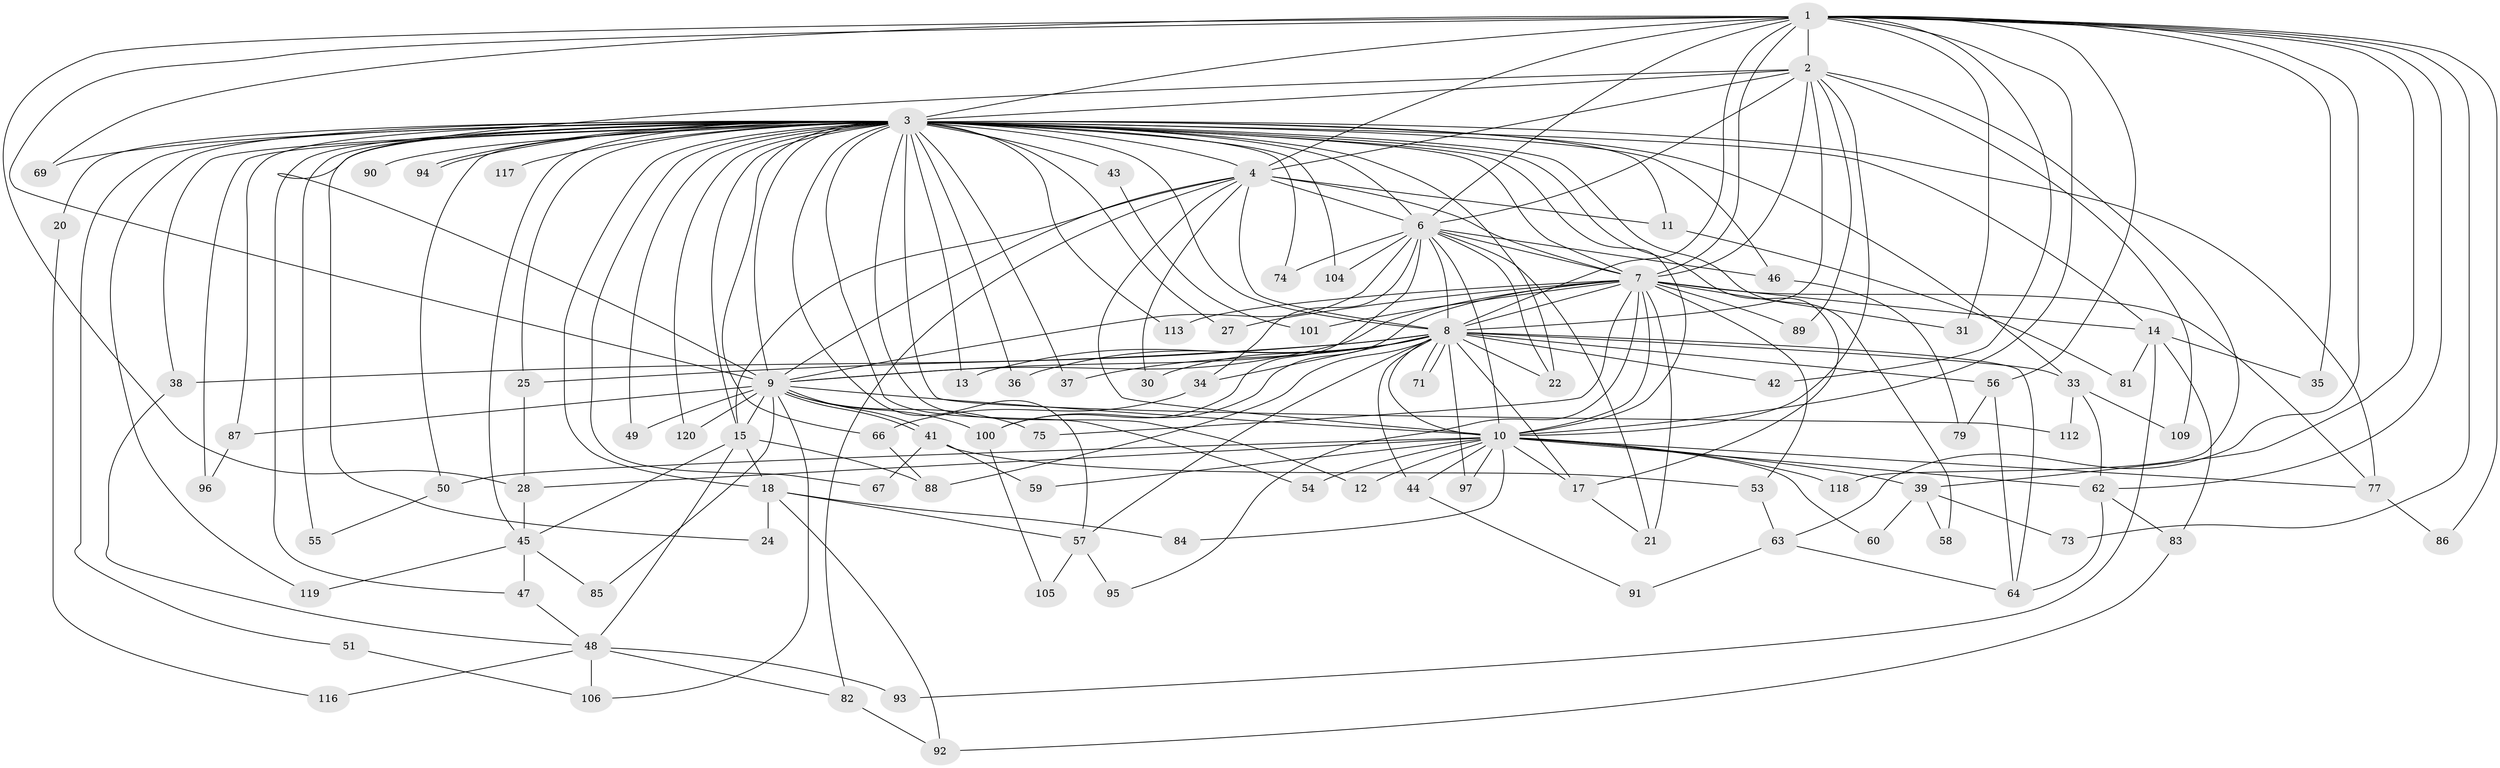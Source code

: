 // original degree distribution, {23: 0.016666666666666666, 13: 0.016666666666666666, 29: 0.008333333333333333, 42: 0.008333333333333333, 16: 0.008333333333333333, 21: 0.008333333333333333, 26: 0.008333333333333333, 19: 0.008333333333333333, 3: 0.25, 2: 0.49166666666666664, 7: 0.008333333333333333, 6: 0.016666666666666666, 4: 0.1, 5: 0.05}
// Generated by graph-tools (version 1.1) at 2025/10/02/27/25 16:10:59]
// undirected, 93 vertices, 215 edges
graph export_dot {
graph [start="1"]
  node [color=gray90,style=filled];
  1 [super="+16"];
  2 [super="+115"];
  3 [super="+5"];
  4;
  6 [super="+29"];
  7 [super="+102"];
  8 [super="+19"];
  9 [super="+61"];
  10 [super="+23"];
  11;
  12;
  13;
  14 [super="+76"];
  15 [super="+99"];
  17;
  18 [super="+65"];
  20;
  21 [super="+32"];
  22;
  24;
  25 [super="+26"];
  27 [super="+111"];
  28 [super="+40"];
  30;
  31;
  33 [super="+72"];
  34;
  35;
  36;
  37;
  38;
  39;
  41;
  42;
  43;
  44;
  45 [super="+70"];
  46;
  47;
  48 [super="+52"];
  49;
  50;
  51;
  53;
  54;
  55 [super="+103"];
  56;
  57 [super="+78"];
  58;
  59;
  60;
  62 [super="+68"];
  63;
  64 [super="+98"];
  66;
  67;
  69;
  71;
  73 [super="+80"];
  74;
  75;
  77;
  79;
  81;
  82 [super="+114"];
  83;
  84;
  85;
  86;
  87;
  88 [super="+110"];
  89;
  90;
  91;
  92;
  93;
  94;
  95;
  96;
  97;
  100 [super="+108"];
  101;
  104;
  105;
  106 [super="+107"];
  109;
  112;
  113;
  116;
  117;
  118;
  119;
  120;
  1 -- 2;
  1 -- 3 [weight=3];
  1 -- 4;
  1 -- 6;
  1 -- 7;
  1 -- 8;
  1 -- 9 [weight=2];
  1 -- 10;
  1 -- 31;
  1 -- 35;
  1 -- 39;
  1 -- 42;
  1 -- 56;
  1 -- 62;
  1 -- 63;
  1 -- 69;
  1 -- 73 [weight=2];
  1 -- 86;
  1 -- 28;
  2 -- 3 [weight=2];
  2 -- 4;
  2 -- 6;
  2 -- 7;
  2 -- 8;
  2 -- 9;
  2 -- 10 [weight=2];
  2 -- 89;
  2 -- 109;
  2 -- 118;
  3 -- 4 [weight=2];
  3 -- 6 [weight=2];
  3 -- 7 [weight=2];
  3 -- 8 [weight=2];
  3 -- 9 [weight=2];
  3 -- 10 [weight=2];
  3 -- 11;
  3 -- 18;
  3 -- 22;
  3 -- 25 [weight=2];
  3 -- 37;
  3 -- 43 [weight=2];
  3 -- 46;
  3 -- 49;
  3 -- 55 [weight=2];
  3 -- 57 [weight=2];
  3 -- 58;
  3 -- 90 [weight=2];
  3 -- 94;
  3 -- 94;
  3 -- 113;
  3 -- 117 [weight=2];
  3 -- 120;
  3 -- 12;
  3 -- 13;
  3 -- 14;
  3 -- 17;
  3 -- 20;
  3 -- 24;
  3 -- 27 [weight=2];
  3 -- 33;
  3 -- 36;
  3 -- 38;
  3 -- 47;
  3 -- 50;
  3 -- 51;
  3 -- 54;
  3 -- 66;
  3 -- 67;
  3 -- 69;
  3 -- 74;
  3 -- 77;
  3 -- 87;
  3 -- 96;
  3 -- 104;
  3 -- 112;
  3 -- 119;
  3 -- 15;
  3 -- 45;
  4 -- 6;
  4 -- 7;
  4 -- 8;
  4 -- 9;
  4 -- 10;
  4 -- 11;
  4 -- 15;
  4 -- 30;
  4 -- 82;
  6 -- 7;
  6 -- 8;
  6 -- 9;
  6 -- 10;
  6 -- 21;
  6 -- 34;
  6 -- 46;
  6 -- 74;
  6 -- 104;
  6 -- 22;
  6 -- 100;
  7 -- 8;
  7 -- 9;
  7 -- 10;
  7 -- 14;
  7 -- 21;
  7 -- 27;
  7 -- 31;
  7 -- 53;
  7 -- 75;
  7 -- 89;
  7 -- 95;
  7 -- 100;
  7 -- 101;
  7 -- 113;
  7 -- 77;
  8 -- 9;
  8 -- 10;
  8 -- 13;
  8 -- 22;
  8 -- 30;
  8 -- 33;
  8 -- 34;
  8 -- 36;
  8 -- 37;
  8 -- 38;
  8 -- 42;
  8 -- 44;
  8 -- 56;
  8 -- 71;
  8 -- 71;
  8 -- 97;
  8 -- 17;
  8 -- 88;
  8 -- 57;
  8 -- 25;
  8 -- 64;
  9 -- 10;
  9 -- 15;
  9 -- 41;
  9 -- 41;
  9 -- 49;
  9 -- 75;
  9 -- 85;
  9 -- 87;
  9 -- 100;
  9 -- 120;
  9 -- 106;
  10 -- 12;
  10 -- 17;
  10 -- 28;
  10 -- 39;
  10 -- 44;
  10 -- 50;
  10 -- 54;
  10 -- 62;
  10 -- 77;
  10 -- 97;
  10 -- 118;
  10 -- 59;
  10 -- 60;
  10 -- 84;
  11 -- 81;
  14 -- 35;
  14 -- 81;
  14 -- 83;
  14 -- 93;
  15 -- 18;
  15 -- 45;
  15 -- 48;
  15 -- 88;
  17 -- 21;
  18 -- 24;
  18 -- 84;
  18 -- 57;
  18 -- 92;
  20 -- 116;
  25 -- 28;
  28 -- 45;
  33 -- 112;
  33 -- 109;
  33 -- 62;
  34 -- 66;
  38 -- 48;
  39 -- 58;
  39 -- 60;
  39 -- 73;
  41 -- 53;
  41 -- 59;
  41 -- 67;
  43 -- 101;
  44 -- 91;
  45 -- 47;
  45 -- 119;
  45 -- 85;
  46 -- 79;
  47 -- 48;
  48 -- 82;
  48 -- 93;
  48 -- 106;
  48 -- 116;
  50 -- 55;
  51 -- 106;
  53 -- 63;
  56 -- 64;
  56 -- 79;
  57 -- 95;
  57 -- 105;
  62 -- 64;
  62 -- 83;
  63 -- 64;
  63 -- 91;
  66 -- 88;
  77 -- 86;
  82 -- 92;
  83 -- 92;
  87 -- 96;
  100 -- 105;
}
